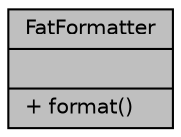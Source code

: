 digraph "FatFormatter"
{
 // INTERACTIVE_SVG=YES
 // LATEX_PDF_SIZE
  edge [fontname="Helvetica",fontsize="10",labelfontname="Helvetica",labelfontsize="10"];
  node [fontname="Helvetica",fontsize="10",shape=record];
  Node1 [label="{FatFormatter\n||+ format()\l}",height=0.2,width=0.4,color="black", fillcolor="grey75", style="filled", fontcolor="black",tooltip="Format a FAT volume."];
}
